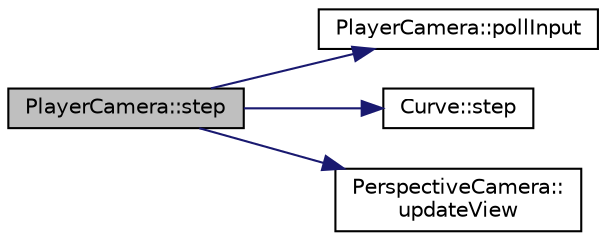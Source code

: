 digraph "PlayerCamera::step"
{
  edge [fontname="Helvetica",fontsize="10",labelfontname="Helvetica",labelfontsize="10"];
  node [fontname="Helvetica",fontsize="10",shape=record];
  rankdir="LR";
  Node1 [label="PlayerCamera::step",height=0.2,width=0.4,color="black", fillcolor="grey75", style="filled", fontcolor="black"];
  Node1 -> Node2 [color="midnightblue",fontsize="10",style="solid",fontname="Helvetica"];
  Node2 [label="PlayerCamera::pollInput",height=0.2,width=0.4,color="black", fillcolor="white", style="filled",URL="$class_player_camera.html#abcda08bdd8dd2764e65539bdfae09131"];
  Node1 -> Node3 [color="midnightblue",fontsize="10",style="solid",fontname="Helvetica"];
  Node3 [label="Curve::step",height=0.2,width=0.4,color="black", fillcolor="white", style="filled",URL="$class_curve.html#a93867fb84d32342fec79460c64339df4"];
  Node1 -> Node4 [color="midnightblue",fontsize="10",style="solid",fontname="Helvetica"];
  Node4 [label="PerspectiveCamera::\lupdateView",height=0.2,width=0.4,color="black", fillcolor="white", style="filled",URL="$class_perspective_camera.html#a1ede24481c69a76465f25a5ac920c1be"];
}
